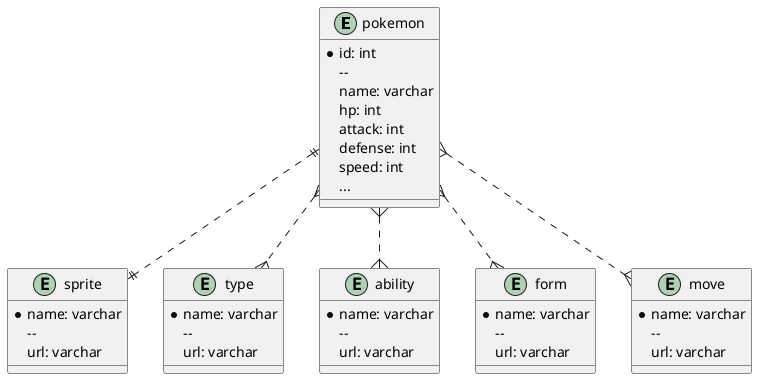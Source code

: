 @startuml

entity pokemon {
    * id: int
        --
      name: varchar
      hp: int
      attack: int
      defense: int
      speed: int
      ...
}

entity sprite {
    * name: varchar
        --
      url: varchar
}

entity type {
    * name: varchar
        --
      url: varchar
}

entity ability {
    * name: varchar
        --
      url: varchar
}

entity form {
    * name: varchar
        --
      url: varchar
}

entity move {
    * name: varchar
        --
      url: varchar
}

pokemon ||..|| sprite
pokemon }..{ type
pokemon }..{ ability
pokemon }..{ form
pokemon }..{ move

@enduml
